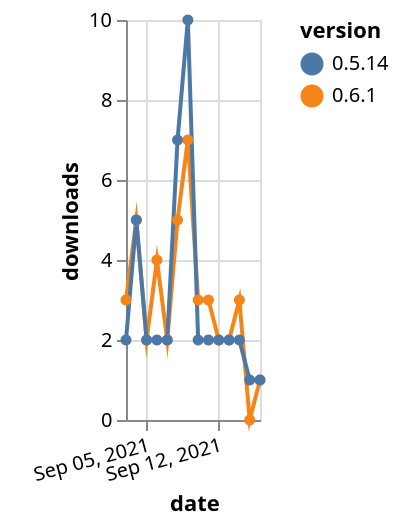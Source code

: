 {"$schema": "https://vega.github.io/schema/vega-lite/v5.json", "description": "A simple bar chart with embedded data.", "data": {"values": [{"date": "2021-09-03", "total": 476, "delta": 3, "version": "0.6.1"}, {"date": "2021-09-04", "total": 481, "delta": 5, "version": "0.6.1"}, {"date": "2021-09-05", "total": 483, "delta": 2, "version": "0.6.1"}, {"date": "2021-09-06", "total": 487, "delta": 4, "version": "0.6.1"}, {"date": "2021-09-07", "total": 489, "delta": 2, "version": "0.6.1"}, {"date": "2021-09-08", "total": 494, "delta": 5, "version": "0.6.1"}, {"date": "2021-09-09", "total": 501, "delta": 7, "version": "0.6.1"}, {"date": "2021-09-10", "total": 504, "delta": 3, "version": "0.6.1"}, {"date": "2021-09-11", "total": 507, "delta": 3, "version": "0.6.1"}, {"date": "2021-09-12", "total": 509, "delta": 2, "version": "0.6.1"}, {"date": "2021-09-13", "total": 511, "delta": 2, "version": "0.6.1"}, {"date": "2021-09-14", "total": 514, "delta": 3, "version": "0.6.1"}, {"date": "2021-09-15", "total": 514, "delta": 0, "version": "0.6.1"}, {"date": "2021-09-16", "total": 515, "delta": 1, "version": "0.6.1"}, {"date": "2021-09-03", "total": 3603, "delta": 2, "version": "0.5.14"}, {"date": "2021-09-04", "total": 3608, "delta": 5, "version": "0.5.14"}, {"date": "2021-09-05", "total": 3610, "delta": 2, "version": "0.5.14"}, {"date": "2021-09-06", "total": 3612, "delta": 2, "version": "0.5.14"}, {"date": "2021-09-07", "total": 3614, "delta": 2, "version": "0.5.14"}, {"date": "2021-09-08", "total": 3621, "delta": 7, "version": "0.5.14"}, {"date": "2021-09-09", "total": 3631, "delta": 10, "version": "0.5.14"}, {"date": "2021-09-10", "total": 3633, "delta": 2, "version": "0.5.14"}, {"date": "2021-09-11", "total": 3635, "delta": 2, "version": "0.5.14"}, {"date": "2021-09-12", "total": 3637, "delta": 2, "version": "0.5.14"}, {"date": "2021-09-13", "total": 3639, "delta": 2, "version": "0.5.14"}, {"date": "2021-09-14", "total": 3641, "delta": 2, "version": "0.5.14"}, {"date": "2021-09-15", "total": 3642, "delta": 1, "version": "0.5.14"}, {"date": "2021-09-16", "total": 3643, "delta": 1, "version": "0.5.14"}]}, "width": "container", "mark": {"type": "line", "point": {"filled": true}}, "encoding": {"x": {"field": "date", "type": "temporal", "timeUnit": "yearmonthdate", "title": "date", "axis": {"labelAngle": -15}}, "y": {"field": "delta", "type": "quantitative", "title": "downloads"}, "color": {"field": "version", "type": "nominal"}, "tooltip": {"field": "delta"}}}